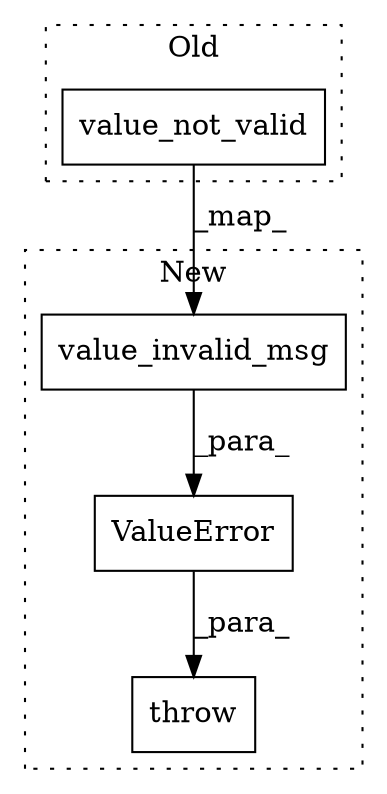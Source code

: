 digraph G {
subgraph cluster0 {
1 [label="value_not_valid" a="32" s="9820,9914" l="16,1" shape="box"];
label = "Old";
style="dotted";
}
subgraph cluster1 {
2 [label="value_invalid_msg" a="32" s="9897,9993" l="18,1" shape="box"];
3 [label="throw" a="53" s="9873" l="6" shape="box"];
4 [label="ValueError" a="32" s="9879,9994" l="11,1" shape="box"];
label = "New";
style="dotted";
}
1 -> 2 [label="_map_"];
2 -> 4 [label="_para_"];
4 -> 3 [label="_para_"];
}